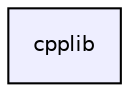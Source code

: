 digraph "cpplib" {
  compound=true
  node [ fontsize="10", fontname="Helvetica"];
  edge [ labelfontsize="10", labelfontname="Helvetica"];
  dir_a83aadac97474b7642daca132ab01769 [shape=box, label="cpplib", style="filled", fillcolor="#eeeeff", pencolor="black", URL="dir_a83aadac97474b7642daca132ab01769.html"];
}
